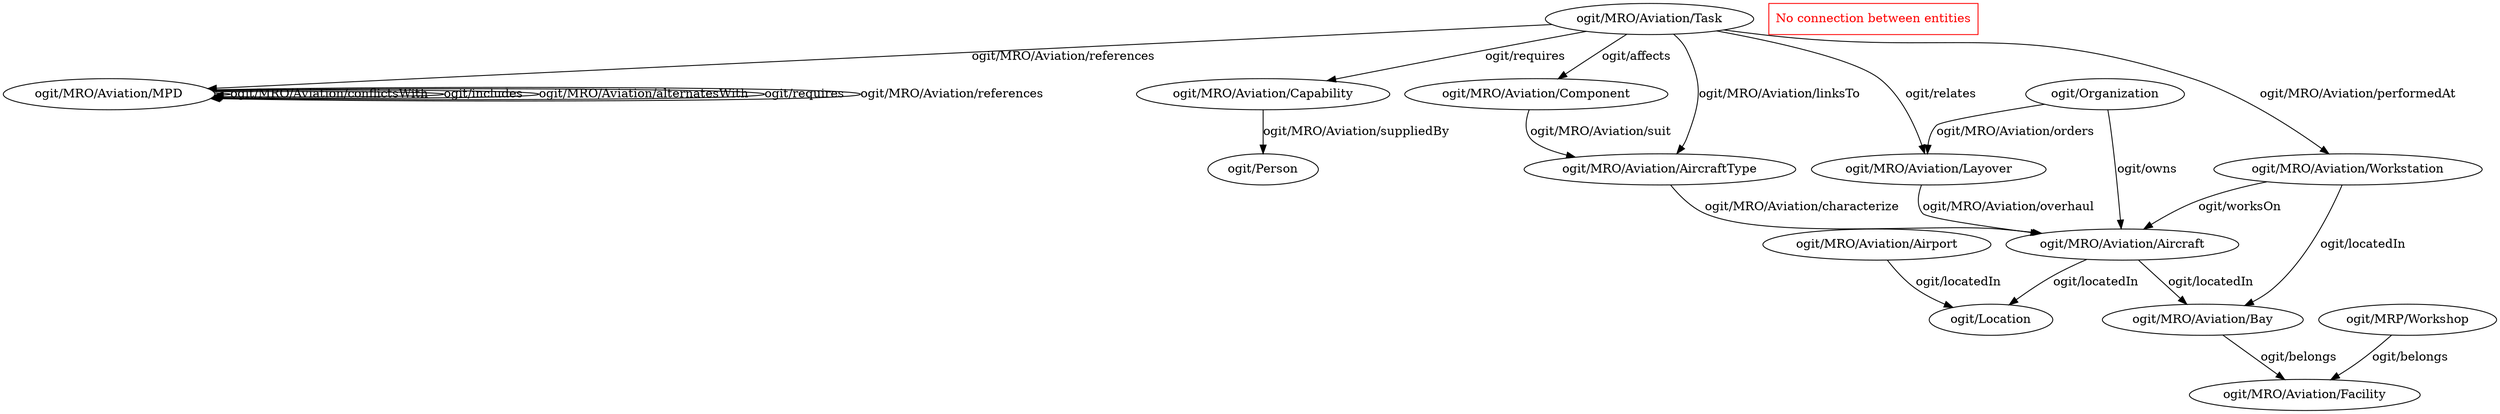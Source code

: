 digraph OGIT_ontology {
   "ogit/MRO/Aviation/MPD" -> "ogit/MRO/Aviation/MPD" [label="ogit/MRO/Aviation/conflictsWith    "];
"No connection between entities" [fontcolor = "red",color="red", shape="polygon"]
   "ogit/MRO/Aviation/Capability" -> "ogit/Person" [label="ogit/MRO/Aviation/suppliedBy    "];
   "ogit/MRO/Aviation/Workstation" -> "ogit/MRO/Aviation/Aircraft" [label="ogit/worksOn    "];
   "ogit/MRO/Aviation/Task" -> "ogit/MRO/Aviation/AircraftType" [label="ogit/MRO/Aviation/linksTo    "];
   "ogit/MRO/Aviation/MPD" -> "ogit/MRO/Aviation/MPD" [label="ogit/includes    "];
   "ogit/MRO/Aviation/Layover" -> "ogit/MRO/Aviation/Aircraft" [label="ogit/MRO/Aviation/overhaul    "];
   "ogit/MRO/Aviation/MPD" -> "ogit/MRO/Aviation/MPD" [label="ogit/MRO/Aviation/alternatesWith    "];
   "ogit/MRO/Aviation/Aircraft" -> "ogit/Location" [label="ogit/locatedIn    "];
   "ogit/MRO/Aviation/Aircraft" -> "ogit/MRO/Aviation/Bay" [label="ogit/locatedIn    "];
   "ogit/MRO/Aviation/Airport" -> "ogit/Location" [label="ogit/locatedIn    "];
   "ogit/MRO/Aviation/Workstation" -> "ogit/MRO/Aviation/Bay" [label="ogit/locatedIn    "];
   "ogit/MRO/Aviation/Task" -> "ogit/MRO/Aviation/Component" [label="ogit/affects    "];
   "ogit/MRO/Aviation/AircraftType" -> "ogit/MRO/Aviation/Aircraft" [label="ogit/MRO/Aviation/characterize    "];
   "ogit/MRO/Aviation/MPD" -> "ogit/MRO/Aviation/MPD" [label="ogit/requires    "];
   "ogit/MRO/Aviation/Task" -> "ogit/MRO/Aviation/Capability" [label="ogit/requires    "];
   "ogit/Organization" -> "ogit/MRO/Aviation/Aircraft" [label="ogit/owns    "];
   "ogit/MRO/Aviation/Task" -> "ogit/MRO/Aviation/Workstation" [label="ogit/MRO/Aviation/performedAt    "];
   "ogit/MRO/Aviation/Bay" -> "ogit/MRO/Aviation/Facility" [label="ogit/belongs    "];
   "ogit/MRP/Workshop" -> "ogit/MRO/Aviation/Facility" [label="ogit/belongs    "];
   "ogit/MRO/Aviation/MPD" -> "ogit/MRO/Aviation/MPD" [label="ogit/MRO/Aviation/references    "];
   "ogit/MRO/Aviation/Task" -> "ogit/MRO/Aviation/MPD" [label="ogit/MRO/Aviation/references    "];
   "ogit/MRO/Aviation/Component" -> "ogit/MRO/Aviation/AircraftType" [label="ogit/MRO/Aviation/suit    "];
   "ogit/MRO/Aviation/Task" -> "ogit/MRO/Aviation/Layover" [label="ogit/relates    "];
   "ogit/Organization" -> "ogit/MRO/Aviation/Layover" [label="ogit/MRO/Aviation/orders    "];
}
